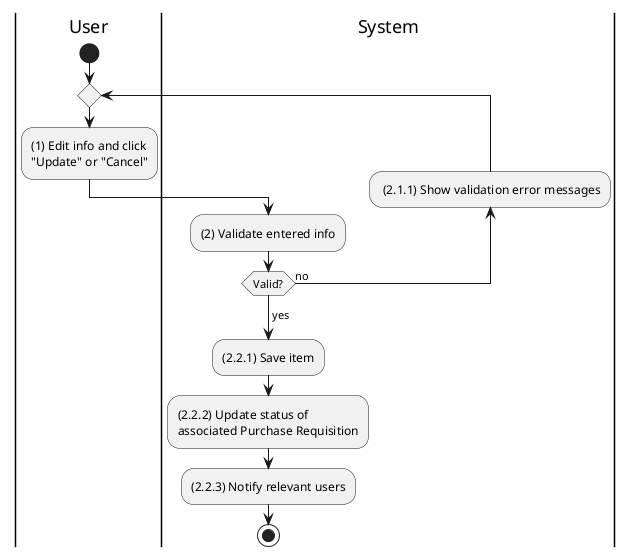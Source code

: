 @startuml purchase-order-update
|u|User
|s|System

|u|
start
repeat
    :(1) Edit info and click\n"Update" or "Cancel";
    |s|
    :(2) Validate entered info;
    backward: (2.1.1) Show validation error messages;
repeat while (Valid?) is (no)
->yes;
:(2.2.1) Save item;
:(2.2.2) Update status of\nassociated Purchase Requisition;
:(2.2.3) Notify relevant users;
stop
@enduml